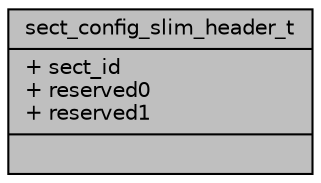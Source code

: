 digraph "sect_config_slim_header_t"
{
 // INTERACTIVE_SVG=YES
 // LATEX_PDF_SIZE
  bgcolor="transparent";
  edge [fontname="Helvetica",fontsize="10",labelfontname="Helvetica",labelfontsize="10"];
  node [fontname="Helvetica",fontsize="10",shape=record];
  Node1 [label="{sect_config_slim_header_t\n|+ sect_id\l+ reserved0\l+ reserved1\l|}",height=0.2,width=0.4,color="black", fillcolor="grey75", style="filled", fontcolor="black",tooltip=" "];
}

